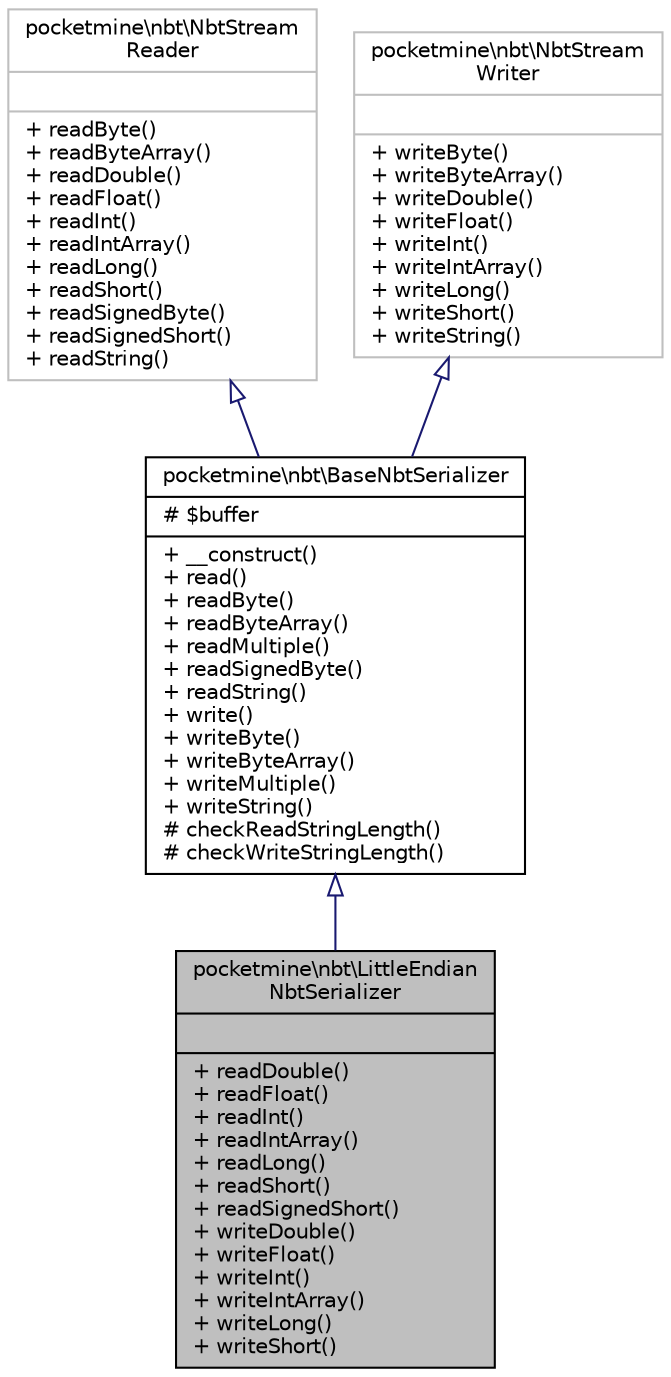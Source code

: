 digraph "pocketmine\nbt\LittleEndianNbtSerializer"
{
 // INTERACTIVE_SVG=YES
 // LATEX_PDF_SIZE
  edge [fontname="Helvetica",fontsize="10",labelfontname="Helvetica",labelfontsize="10"];
  node [fontname="Helvetica",fontsize="10",shape=record];
  Node1 [label="{pocketmine\\nbt\\LittleEndian\lNbtSerializer\n||+ readDouble()\l+ readFloat()\l+ readInt()\l+ readIntArray()\l+ readLong()\l+ readShort()\l+ readSignedShort()\l+ writeDouble()\l+ writeFloat()\l+ writeInt()\l+ writeIntArray()\l+ writeLong()\l+ writeShort()\l}",height=0.2,width=0.4,color="black", fillcolor="grey75", style="filled", fontcolor="black",tooltip=" "];
  Node2 -> Node1 [dir="back",color="midnightblue",fontsize="10",style="solid",arrowtail="onormal",fontname="Helvetica"];
  Node2 [label="{pocketmine\\nbt\\BaseNbtSerializer\n|# $buffer\l|+ __construct()\l+ read()\l+ readByte()\l+ readByteArray()\l+ readMultiple()\l+ readSignedByte()\l+ readString()\l+ write()\l+ writeByte()\l+ writeByteArray()\l+ writeMultiple()\l+ writeString()\l# checkReadStringLength()\l# checkWriteStringLength()\l}",height=0.2,width=0.4,color="black", fillcolor="white", style="filled",URL="$de/dc3/classpocketmine_1_1nbt_1_1_base_nbt_serializer.html",tooltip=" "];
  Node3 -> Node2 [dir="back",color="midnightblue",fontsize="10",style="solid",arrowtail="onormal",fontname="Helvetica"];
  Node3 [label="{pocketmine\\nbt\\NbtStream\lReader\n||+ readByte()\l+ readByteArray()\l+ readDouble()\l+ readFloat()\l+ readInt()\l+ readIntArray()\l+ readLong()\l+ readShort()\l+ readSignedByte()\l+ readSignedShort()\l+ readString()\l}",height=0.2,width=0.4,color="grey75", fillcolor="white", style="filled",URL="$d1/d97/interfacepocketmine_1_1nbt_1_1_nbt_stream_reader.html",tooltip=" "];
  Node4 -> Node2 [dir="back",color="midnightblue",fontsize="10",style="solid",arrowtail="onormal",fontname="Helvetica"];
  Node4 [label="{pocketmine\\nbt\\NbtStream\lWriter\n||+ writeByte()\l+ writeByteArray()\l+ writeDouble()\l+ writeFloat()\l+ writeInt()\l+ writeIntArray()\l+ writeLong()\l+ writeShort()\l+ writeString()\l}",height=0.2,width=0.4,color="grey75", fillcolor="white", style="filled",URL="$d7/d36/interfacepocketmine_1_1nbt_1_1_nbt_stream_writer.html",tooltip=" "];
}
